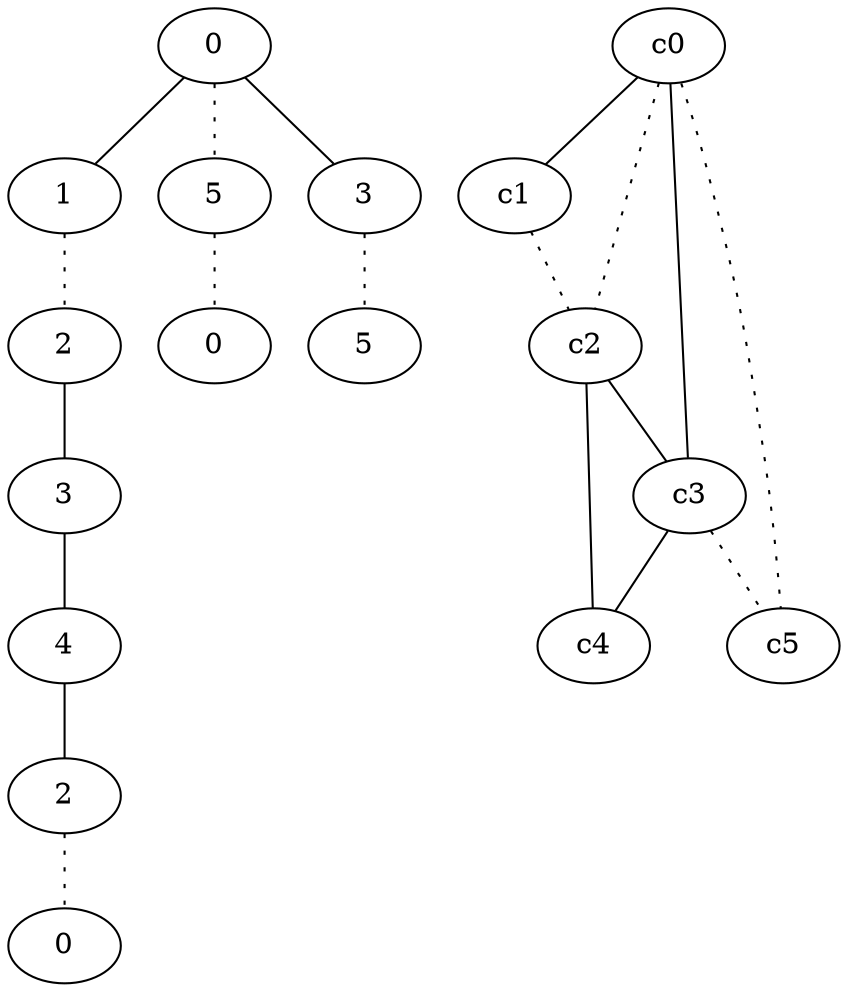 graph {
a0[label=0];
a1[label=1];
a2[label=2];
a3[label=3];
a4[label=4];
a5[label=2];
a6[label=0];
a7[label=5];
a8[label=0];
a9[label=3];
a10[label=5];
a0 -- a1;
a0 -- a7 [style=dotted];
a0 -- a9;
a1 -- a2 [style=dotted];
a2 -- a3;
a3 -- a4;
a4 -- a5;
a5 -- a6 [style=dotted];
a7 -- a8 [style=dotted];
a9 -- a10 [style=dotted];
c0 -- c1;
c0 -- c2 [style=dotted];
c0 -- c3;
c0 -- c5 [style=dotted];
c1 -- c2 [style=dotted];
c2 -- c3;
c2 -- c4;
c3 -- c4;
c3 -- c5 [style=dotted];
}
